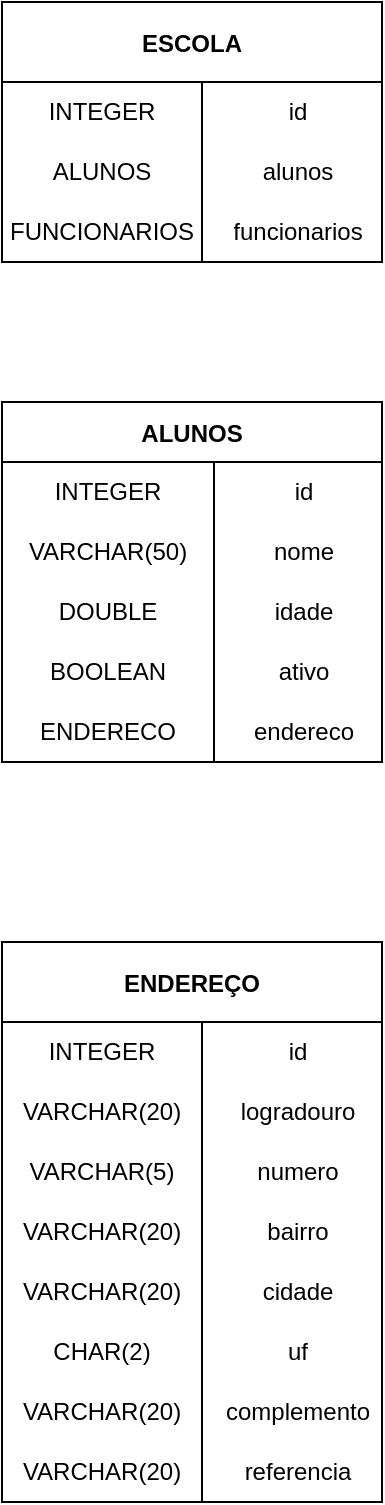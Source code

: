 <mxfile version="20.5.1" type="device"><diagram id="kMw0AnVSH7_RAZDJTjPW" name="Página-1"><mxGraphModel dx="1707" dy="844" grid="1" gridSize="10" guides="1" tooltips="1" connect="1" arrows="1" fold="1" page="1" pageScale="1" pageWidth="827" pageHeight="1169" math="0" shadow="0"><root><mxCell id="0"/><mxCell id="1" parent="0"/><mxCell id="0kGubm1f45Rn3_5rkHtx-4" value="ALUNOS" style="shape=table;startSize=30;container=1;collapsible=0;childLayout=tableLayout;fixedRows=1;rowLines=0;fontStyle=1;" vertex="1" parent="1"><mxGeometry x="660" y="330" width="190" height="180" as="geometry"/></mxCell><mxCell id="0kGubm1f45Rn3_5rkHtx-5" value="" style="shape=tableRow;horizontal=0;startSize=0;swimlaneHead=0;swimlaneBody=0;top=0;left=0;bottom=0;right=0;collapsible=0;dropTarget=0;fillColor=none;points=[[0,0.5],[1,0.5]];portConstraint=eastwest;" vertex="1" parent="0kGubm1f45Rn3_5rkHtx-4"><mxGeometry y="30" width="190" height="30" as="geometry"/></mxCell><mxCell id="0kGubm1f45Rn3_5rkHtx-6" value="INTEGER" style="shape=partialRectangle;html=1;whiteSpace=wrap;connectable=0;fillColor=none;top=0;left=0;bottom=0;right=0;overflow=hidden;pointerEvents=1;" vertex="1" parent="0kGubm1f45Rn3_5rkHtx-5"><mxGeometry width="106" height="30" as="geometry"><mxRectangle width="106" height="30" as="alternateBounds"/></mxGeometry></mxCell><mxCell id="0kGubm1f45Rn3_5rkHtx-7" value="id" style="shape=partialRectangle;html=1;whiteSpace=wrap;connectable=0;fillColor=none;top=0;left=0;bottom=0;right=0;align=center;spacingLeft=6;overflow=hidden;" vertex="1" parent="0kGubm1f45Rn3_5rkHtx-5"><mxGeometry x="106" width="84" height="30" as="geometry"><mxRectangle width="84" height="30" as="alternateBounds"/></mxGeometry></mxCell><mxCell id="0kGubm1f45Rn3_5rkHtx-8" value="" style="shape=tableRow;horizontal=0;startSize=0;swimlaneHead=0;swimlaneBody=0;top=0;left=0;bottom=0;right=0;collapsible=0;dropTarget=0;fillColor=none;points=[[0,0.5],[1,0.5]];portConstraint=eastwest;" vertex="1" parent="0kGubm1f45Rn3_5rkHtx-4"><mxGeometry y="60" width="190" height="30" as="geometry"/></mxCell><mxCell id="0kGubm1f45Rn3_5rkHtx-9" value="VARCHAR(50)" style="shape=partialRectangle;html=1;whiteSpace=wrap;connectable=0;fillColor=none;top=0;left=0;bottom=0;right=0;overflow=hidden;" vertex="1" parent="0kGubm1f45Rn3_5rkHtx-8"><mxGeometry width="106" height="30" as="geometry"><mxRectangle width="106" height="30" as="alternateBounds"/></mxGeometry></mxCell><mxCell id="0kGubm1f45Rn3_5rkHtx-10" value="nome" style="shape=partialRectangle;html=1;whiteSpace=wrap;connectable=0;fillColor=none;top=0;left=0;bottom=0;right=0;align=center;spacingLeft=6;overflow=hidden;" vertex="1" parent="0kGubm1f45Rn3_5rkHtx-8"><mxGeometry x="106" width="84" height="30" as="geometry"><mxRectangle width="84" height="30" as="alternateBounds"/></mxGeometry></mxCell><mxCell id="0kGubm1f45Rn3_5rkHtx-11" value="" style="shape=tableRow;horizontal=0;startSize=0;swimlaneHead=0;swimlaneBody=0;top=0;left=0;bottom=0;right=0;collapsible=0;dropTarget=0;fillColor=none;points=[[0,0.5],[1,0.5]];portConstraint=eastwest;" vertex="1" parent="0kGubm1f45Rn3_5rkHtx-4"><mxGeometry y="90" width="190" height="30" as="geometry"/></mxCell><mxCell id="0kGubm1f45Rn3_5rkHtx-12" value="DOUBLE" style="shape=partialRectangle;html=1;whiteSpace=wrap;connectable=0;fillColor=none;top=0;left=0;bottom=0;right=0;overflow=hidden;" vertex="1" parent="0kGubm1f45Rn3_5rkHtx-11"><mxGeometry width="106" height="30" as="geometry"><mxRectangle width="106" height="30" as="alternateBounds"/></mxGeometry></mxCell><mxCell id="0kGubm1f45Rn3_5rkHtx-13" value="idade" style="shape=partialRectangle;html=1;whiteSpace=wrap;connectable=0;fillColor=none;top=0;left=0;bottom=0;right=0;align=center;spacingLeft=6;overflow=hidden;" vertex="1" parent="0kGubm1f45Rn3_5rkHtx-11"><mxGeometry x="106" width="84" height="30" as="geometry"><mxRectangle width="84" height="30" as="alternateBounds"/></mxGeometry></mxCell><mxCell id="0kGubm1f45Rn3_5rkHtx-14" style="shape=tableRow;horizontal=0;startSize=0;swimlaneHead=0;swimlaneBody=0;top=0;left=0;bottom=0;right=0;collapsible=0;dropTarget=0;fillColor=none;points=[[0,0.5],[1,0.5]];portConstraint=eastwest;" vertex="1" parent="0kGubm1f45Rn3_5rkHtx-4"><mxGeometry y="120" width="190" height="30" as="geometry"/></mxCell><mxCell id="0kGubm1f45Rn3_5rkHtx-15" value="BOOLEAN" style="shape=partialRectangle;html=1;whiteSpace=wrap;connectable=0;fillColor=none;top=0;left=0;bottom=0;right=0;overflow=hidden;" vertex="1" parent="0kGubm1f45Rn3_5rkHtx-14"><mxGeometry width="106" height="30" as="geometry"><mxRectangle width="106" height="30" as="alternateBounds"/></mxGeometry></mxCell><mxCell id="0kGubm1f45Rn3_5rkHtx-16" value="ativo" style="shape=partialRectangle;html=1;whiteSpace=wrap;connectable=0;fillColor=none;top=0;left=0;bottom=0;right=0;align=center;spacingLeft=6;overflow=hidden;" vertex="1" parent="0kGubm1f45Rn3_5rkHtx-14"><mxGeometry x="106" width="84" height="30" as="geometry"><mxRectangle width="84" height="30" as="alternateBounds"/></mxGeometry></mxCell><mxCell id="0kGubm1f45Rn3_5rkHtx-20" style="shape=tableRow;horizontal=0;startSize=0;swimlaneHead=0;swimlaneBody=0;top=0;left=0;bottom=0;right=0;collapsible=0;dropTarget=0;fillColor=none;points=[[0,0.5],[1,0.5]];portConstraint=eastwest;" vertex="1" parent="0kGubm1f45Rn3_5rkHtx-4"><mxGeometry y="150" width="190" height="30" as="geometry"/></mxCell><mxCell id="0kGubm1f45Rn3_5rkHtx-21" value="ENDERECO" style="shape=partialRectangle;html=1;whiteSpace=wrap;connectable=0;fillColor=none;top=0;left=0;bottom=0;right=0;overflow=hidden;" vertex="1" parent="0kGubm1f45Rn3_5rkHtx-20"><mxGeometry width="106" height="30" as="geometry"><mxRectangle width="106" height="30" as="alternateBounds"/></mxGeometry></mxCell><mxCell id="0kGubm1f45Rn3_5rkHtx-22" value="endereco" style="shape=partialRectangle;html=1;whiteSpace=wrap;connectable=0;fillColor=none;top=0;left=0;bottom=0;right=0;align=center;spacingLeft=6;overflow=hidden;" vertex="1" parent="0kGubm1f45Rn3_5rkHtx-20"><mxGeometry x="106" width="84" height="30" as="geometry"><mxRectangle width="84" height="30" as="alternateBounds"/></mxGeometry></mxCell><mxCell id="0kGubm1f45Rn3_5rkHtx-23" value="ESCOLA" style="shape=table;startSize=40;container=1;collapsible=0;childLayout=tableLayout;fixedRows=1;rowLines=0;fontStyle=1;" vertex="1" parent="1"><mxGeometry x="660" y="130" width="190" height="130" as="geometry"/></mxCell><mxCell id="0kGubm1f45Rn3_5rkHtx-24" value="" style="shape=tableRow;horizontal=0;startSize=0;swimlaneHead=0;swimlaneBody=0;top=0;left=0;bottom=0;right=0;collapsible=0;dropTarget=0;fillColor=none;points=[[0,0.5],[1,0.5]];portConstraint=eastwest;" vertex="1" parent="0kGubm1f45Rn3_5rkHtx-23"><mxGeometry y="40" width="190" height="30" as="geometry"/></mxCell><mxCell id="0kGubm1f45Rn3_5rkHtx-25" value="INTEGER" style="shape=partialRectangle;html=1;whiteSpace=wrap;connectable=0;fillColor=none;top=0;left=0;bottom=0;right=0;overflow=hidden;pointerEvents=1;" vertex="1" parent="0kGubm1f45Rn3_5rkHtx-24"><mxGeometry width="100" height="30" as="geometry"><mxRectangle width="100" height="30" as="alternateBounds"/></mxGeometry></mxCell><mxCell id="0kGubm1f45Rn3_5rkHtx-26" value="id" style="shape=partialRectangle;html=1;whiteSpace=wrap;connectable=0;fillColor=none;top=0;left=0;bottom=0;right=0;align=center;spacingLeft=6;overflow=hidden;" vertex="1" parent="0kGubm1f45Rn3_5rkHtx-24"><mxGeometry x="100" width="90" height="30" as="geometry"><mxRectangle width="90" height="30" as="alternateBounds"/></mxGeometry></mxCell><mxCell id="0kGubm1f45Rn3_5rkHtx-33" style="shape=tableRow;horizontal=0;startSize=0;swimlaneHead=0;swimlaneBody=0;top=0;left=0;bottom=0;right=0;collapsible=0;dropTarget=0;fillColor=none;points=[[0,0.5],[1,0.5]];portConstraint=eastwest;" vertex="1" parent="0kGubm1f45Rn3_5rkHtx-23"><mxGeometry y="70" width="190" height="30" as="geometry"/></mxCell><mxCell id="0kGubm1f45Rn3_5rkHtx-34" value="ALUNOS" style="shape=partialRectangle;html=1;whiteSpace=wrap;connectable=0;fillColor=none;top=0;left=0;bottom=0;right=0;overflow=hidden;" vertex="1" parent="0kGubm1f45Rn3_5rkHtx-33"><mxGeometry width="100" height="30" as="geometry"><mxRectangle width="100" height="30" as="alternateBounds"/></mxGeometry></mxCell><mxCell id="0kGubm1f45Rn3_5rkHtx-35" value="alunos" style="shape=partialRectangle;html=1;whiteSpace=wrap;connectable=0;fillColor=none;top=0;left=0;bottom=0;right=0;align=center;spacingLeft=6;overflow=hidden;" vertex="1" parent="0kGubm1f45Rn3_5rkHtx-33"><mxGeometry x="100" width="90" height="30" as="geometry"><mxRectangle width="90" height="30" as="alternateBounds"/></mxGeometry></mxCell><mxCell id="0kGubm1f45Rn3_5rkHtx-36" style="shape=tableRow;horizontal=0;startSize=0;swimlaneHead=0;swimlaneBody=0;top=0;left=0;bottom=0;right=0;collapsible=0;dropTarget=0;fillColor=none;points=[[0,0.5],[1,0.5]];portConstraint=eastwest;" vertex="1" parent="0kGubm1f45Rn3_5rkHtx-23"><mxGeometry y="100" width="190" height="30" as="geometry"/></mxCell><mxCell id="0kGubm1f45Rn3_5rkHtx-37" value="FUNCIONARIOS" style="shape=partialRectangle;html=1;whiteSpace=wrap;connectable=0;fillColor=none;top=0;left=0;bottom=0;right=0;overflow=hidden;" vertex="1" parent="0kGubm1f45Rn3_5rkHtx-36"><mxGeometry width="100" height="30" as="geometry"><mxRectangle width="100" height="30" as="alternateBounds"/></mxGeometry></mxCell><mxCell id="0kGubm1f45Rn3_5rkHtx-38" value="funcionarios" style="shape=partialRectangle;html=1;whiteSpace=wrap;connectable=0;fillColor=none;top=0;left=0;bottom=0;right=0;align=center;spacingLeft=6;overflow=hidden;" vertex="1" parent="0kGubm1f45Rn3_5rkHtx-36"><mxGeometry x="100" width="90" height="30" as="geometry"><mxRectangle width="90" height="30" as="alternateBounds"/></mxGeometry></mxCell><mxCell id="0kGubm1f45Rn3_5rkHtx-62" value="ENDEREÇO" style="shape=table;startSize=40;container=1;collapsible=0;childLayout=tableLayout;fixedRows=1;rowLines=0;fontStyle=1;" vertex="1" parent="1"><mxGeometry x="660" y="600" width="190" height="280" as="geometry"/></mxCell><mxCell id="0kGubm1f45Rn3_5rkHtx-63" value="" style="shape=tableRow;horizontal=0;startSize=0;swimlaneHead=0;swimlaneBody=0;top=0;left=0;bottom=0;right=0;collapsible=0;dropTarget=0;fillColor=none;points=[[0,0.5],[1,0.5]];portConstraint=eastwest;" vertex="1" parent="0kGubm1f45Rn3_5rkHtx-62"><mxGeometry y="40" width="190" height="30" as="geometry"/></mxCell><mxCell id="0kGubm1f45Rn3_5rkHtx-64" value="INTEGER" style="shape=partialRectangle;html=1;whiteSpace=wrap;connectable=0;fillColor=none;top=0;left=0;bottom=0;right=0;overflow=hidden;pointerEvents=1;" vertex="1" parent="0kGubm1f45Rn3_5rkHtx-63"><mxGeometry width="100" height="30" as="geometry"><mxRectangle width="100" height="30" as="alternateBounds"/></mxGeometry></mxCell><mxCell id="0kGubm1f45Rn3_5rkHtx-65" value="id" style="shape=partialRectangle;html=1;whiteSpace=wrap;connectable=0;fillColor=none;top=0;left=0;bottom=0;right=0;align=center;spacingLeft=6;overflow=hidden;" vertex="1" parent="0kGubm1f45Rn3_5rkHtx-63"><mxGeometry x="100" width="90" height="30" as="geometry"><mxRectangle width="90" height="30" as="alternateBounds"/></mxGeometry></mxCell><mxCell id="0kGubm1f45Rn3_5rkHtx-66" value="" style="shape=tableRow;horizontal=0;startSize=0;swimlaneHead=0;swimlaneBody=0;top=0;left=0;bottom=0;right=0;collapsible=0;dropTarget=0;fillColor=none;points=[[0,0.5],[1,0.5]];portConstraint=eastwest;" vertex="1" parent="0kGubm1f45Rn3_5rkHtx-62"><mxGeometry y="70" width="190" height="30" as="geometry"/></mxCell><mxCell id="0kGubm1f45Rn3_5rkHtx-67" value="VARCHAR(20)" style="shape=partialRectangle;html=1;whiteSpace=wrap;connectable=0;fillColor=none;top=0;left=0;bottom=0;right=0;overflow=hidden;" vertex="1" parent="0kGubm1f45Rn3_5rkHtx-66"><mxGeometry width="100" height="30" as="geometry"><mxRectangle width="100" height="30" as="alternateBounds"/></mxGeometry></mxCell><mxCell id="0kGubm1f45Rn3_5rkHtx-68" value="logradouro" style="shape=partialRectangle;html=1;whiteSpace=wrap;connectable=0;fillColor=none;top=0;left=0;bottom=0;right=0;align=center;spacingLeft=6;overflow=hidden;" vertex="1" parent="0kGubm1f45Rn3_5rkHtx-66"><mxGeometry x="100" width="90" height="30" as="geometry"><mxRectangle width="90" height="30" as="alternateBounds"/></mxGeometry></mxCell><mxCell id="0kGubm1f45Rn3_5rkHtx-69" value="" style="shape=tableRow;horizontal=0;startSize=0;swimlaneHead=0;swimlaneBody=0;top=0;left=0;bottom=0;right=0;collapsible=0;dropTarget=0;fillColor=none;points=[[0,0.5],[1,0.5]];portConstraint=eastwest;" vertex="1" parent="0kGubm1f45Rn3_5rkHtx-62"><mxGeometry y="100" width="190" height="30" as="geometry"/></mxCell><mxCell id="0kGubm1f45Rn3_5rkHtx-70" value="VARCHAR(5)" style="shape=partialRectangle;html=1;whiteSpace=wrap;connectable=0;fillColor=none;top=0;left=0;bottom=0;right=0;overflow=hidden;" vertex="1" parent="0kGubm1f45Rn3_5rkHtx-69"><mxGeometry width="100" height="30" as="geometry"><mxRectangle width="100" height="30" as="alternateBounds"/></mxGeometry></mxCell><mxCell id="0kGubm1f45Rn3_5rkHtx-71" value="numero" style="shape=partialRectangle;html=1;whiteSpace=wrap;connectable=0;fillColor=none;top=0;left=0;bottom=0;right=0;align=center;spacingLeft=6;overflow=hidden;" vertex="1" parent="0kGubm1f45Rn3_5rkHtx-69"><mxGeometry x="100" width="90" height="30" as="geometry"><mxRectangle width="90" height="30" as="alternateBounds"/></mxGeometry></mxCell><mxCell id="0kGubm1f45Rn3_5rkHtx-72" style="shape=tableRow;horizontal=0;startSize=0;swimlaneHead=0;swimlaneBody=0;top=0;left=0;bottom=0;right=0;collapsible=0;dropTarget=0;fillColor=none;points=[[0,0.5],[1,0.5]];portConstraint=eastwest;" vertex="1" parent="0kGubm1f45Rn3_5rkHtx-62"><mxGeometry y="130" width="190" height="30" as="geometry"/></mxCell><mxCell id="0kGubm1f45Rn3_5rkHtx-73" value="VARCHAR(20)" style="shape=partialRectangle;html=1;whiteSpace=wrap;connectable=0;fillColor=none;top=0;left=0;bottom=0;right=0;overflow=hidden;" vertex="1" parent="0kGubm1f45Rn3_5rkHtx-72"><mxGeometry width="100" height="30" as="geometry"><mxRectangle width="100" height="30" as="alternateBounds"/></mxGeometry></mxCell><mxCell id="0kGubm1f45Rn3_5rkHtx-74" value="bairro" style="shape=partialRectangle;html=1;whiteSpace=wrap;connectable=0;fillColor=none;top=0;left=0;bottom=0;right=0;align=center;spacingLeft=6;overflow=hidden;" vertex="1" parent="0kGubm1f45Rn3_5rkHtx-72"><mxGeometry x="100" width="90" height="30" as="geometry"><mxRectangle width="90" height="30" as="alternateBounds"/></mxGeometry></mxCell><mxCell id="0kGubm1f45Rn3_5rkHtx-75" style="shape=tableRow;horizontal=0;startSize=0;swimlaneHead=0;swimlaneBody=0;top=0;left=0;bottom=0;right=0;collapsible=0;dropTarget=0;fillColor=none;points=[[0,0.5],[1,0.5]];portConstraint=eastwest;" vertex="1" parent="0kGubm1f45Rn3_5rkHtx-62"><mxGeometry y="160" width="190" height="30" as="geometry"/></mxCell><mxCell id="0kGubm1f45Rn3_5rkHtx-76" value="VARCHAR(20)" style="shape=partialRectangle;html=1;whiteSpace=wrap;connectable=0;fillColor=none;top=0;left=0;bottom=0;right=0;overflow=hidden;" vertex="1" parent="0kGubm1f45Rn3_5rkHtx-75"><mxGeometry width="100" height="30" as="geometry"><mxRectangle width="100" height="30" as="alternateBounds"/></mxGeometry></mxCell><mxCell id="0kGubm1f45Rn3_5rkHtx-77" value="cidade" style="shape=partialRectangle;html=1;whiteSpace=wrap;connectable=0;fillColor=none;top=0;left=0;bottom=0;right=0;align=center;spacingLeft=6;overflow=hidden;" vertex="1" parent="0kGubm1f45Rn3_5rkHtx-75"><mxGeometry x="100" width="90" height="30" as="geometry"><mxRectangle width="90" height="30" as="alternateBounds"/></mxGeometry></mxCell><mxCell id="0kGubm1f45Rn3_5rkHtx-78" style="shape=tableRow;horizontal=0;startSize=0;swimlaneHead=0;swimlaneBody=0;top=0;left=0;bottom=0;right=0;collapsible=0;dropTarget=0;fillColor=none;points=[[0,0.5],[1,0.5]];portConstraint=eastwest;" vertex="1" parent="0kGubm1f45Rn3_5rkHtx-62"><mxGeometry y="190" width="190" height="30" as="geometry"/></mxCell><mxCell id="0kGubm1f45Rn3_5rkHtx-79" value="CHAR(2)" style="shape=partialRectangle;html=1;whiteSpace=wrap;connectable=0;fillColor=none;top=0;left=0;bottom=0;right=0;overflow=hidden;" vertex="1" parent="0kGubm1f45Rn3_5rkHtx-78"><mxGeometry width="100" height="30" as="geometry"><mxRectangle width="100" height="30" as="alternateBounds"/></mxGeometry></mxCell><mxCell id="0kGubm1f45Rn3_5rkHtx-80" value="uf" style="shape=partialRectangle;html=1;whiteSpace=wrap;connectable=0;fillColor=none;top=0;left=0;bottom=0;right=0;align=center;spacingLeft=6;overflow=hidden;" vertex="1" parent="0kGubm1f45Rn3_5rkHtx-78"><mxGeometry x="100" width="90" height="30" as="geometry"><mxRectangle width="90" height="30" as="alternateBounds"/></mxGeometry></mxCell><mxCell id="0kGubm1f45Rn3_5rkHtx-81" style="shape=tableRow;horizontal=0;startSize=0;swimlaneHead=0;swimlaneBody=0;top=0;left=0;bottom=0;right=0;collapsible=0;dropTarget=0;fillColor=none;points=[[0,0.5],[1,0.5]];portConstraint=eastwest;" vertex="1" parent="0kGubm1f45Rn3_5rkHtx-62"><mxGeometry y="220" width="190" height="30" as="geometry"/></mxCell><mxCell id="0kGubm1f45Rn3_5rkHtx-82" value="VARCHAR(20)" style="shape=partialRectangle;html=1;whiteSpace=wrap;connectable=0;fillColor=none;top=0;left=0;bottom=0;right=0;overflow=hidden;" vertex="1" parent="0kGubm1f45Rn3_5rkHtx-81"><mxGeometry width="100" height="30" as="geometry"><mxRectangle width="100" height="30" as="alternateBounds"/></mxGeometry></mxCell><mxCell id="0kGubm1f45Rn3_5rkHtx-83" value="complemento" style="shape=partialRectangle;html=1;whiteSpace=wrap;connectable=0;fillColor=none;top=0;left=0;bottom=0;right=0;align=center;spacingLeft=6;overflow=hidden;" vertex="1" parent="0kGubm1f45Rn3_5rkHtx-81"><mxGeometry x="100" width="90" height="30" as="geometry"><mxRectangle width="90" height="30" as="alternateBounds"/></mxGeometry></mxCell><mxCell id="0kGubm1f45Rn3_5rkHtx-84" style="shape=tableRow;horizontal=0;startSize=0;swimlaneHead=0;swimlaneBody=0;top=0;left=0;bottom=0;right=0;collapsible=0;dropTarget=0;fillColor=none;points=[[0,0.5],[1,0.5]];portConstraint=eastwest;" vertex="1" parent="0kGubm1f45Rn3_5rkHtx-62"><mxGeometry y="250" width="190" height="30" as="geometry"/></mxCell><mxCell id="0kGubm1f45Rn3_5rkHtx-85" value="VARCHAR(20)" style="shape=partialRectangle;html=1;whiteSpace=wrap;connectable=0;fillColor=none;top=0;left=0;bottom=0;right=0;overflow=hidden;" vertex="1" parent="0kGubm1f45Rn3_5rkHtx-84"><mxGeometry width="100" height="30" as="geometry"><mxRectangle width="100" height="30" as="alternateBounds"/></mxGeometry></mxCell><mxCell id="0kGubm1f45Rn3_5rkHtx-86" value="referencia" style="shape=partialRectangle;html=1;whiteSpace=wrap;connectable=0;fillColor=none;top=0;left=0;bottom=0;right=0;align=center;spacingLeft=6;overflow=hidden;" vertex="1" parent="0kGubm1f45Rn3_5rkHtx-84"><mxGeometry x="100" width="90" height="30" as="geometry"><mxRectangle width="90" height="30" as="alternateBounds"/></mxGeometry></mxCell></root></mxGraphModel></diagram></mxfile>